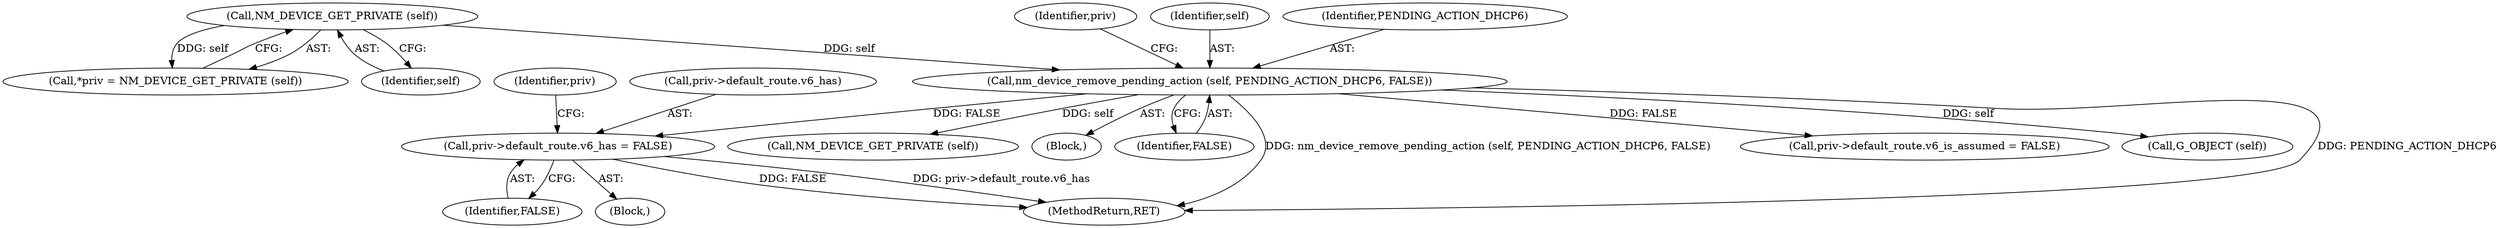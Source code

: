 digraph "0_NetworkManager_d5fc88e573fa58b93034b04d35a2454f5d28cad9@pointer" {
"1006025" [label="(Call,priv->default_route.v6_has = FALSE)"];
"1005929" [label="(Call,nm_device_remove_pending_action (self, PENDING_ACTION_DHCP6, FALSE))"];
"1005883" [label="(Call,NM_DEVICE_GET_PRIVATE (self))"];
"1005935" [label="(Identifier,priv)"];
"1006035" [label="(Identifier,priv)"];
"1005944" [label="(Call,G_OBJECT (self))"];
"1005932" [label="(Identifier,FALSE)"];
"1005929" [label="(Call,nm_device_remove_pending_action (self, PENDING_ACTION_DHCP6, FALSE))"];
"1005951" [label="(Call,NM_DEVICE_GET_PRIVATE (self))"];
"1006025" [label="(Call,priv->default_route.v6_has = FALSE)"];
"1005879" [label="(Block,)"];
"1007368" [label="(MethodReturn,RET)"];
"1005930" [label="(Identifier,self)"];
"1006031" [label="(Identifier,FALSE)"];
"1005931" [label="(Identifier,PENDING_ACTION_DHCP6)"];
"1005884" [label="(Identifier,self)"];
"1005947" [label="(Block,)"];
"1006048" [label="(Call,priv->default_route.v6_is_assumed = FALSE)"];
"1005883" [label="(Call,NM_DEVICE_GET_PRIVATE (self))"];
"1006026" [label="(Call,priv->default_route.v6_has)"];
"1005881" [label="(Call,*priv = NM_DEVICE_GET_PRIVATE (self))"];
"1006025" -> "1005947"  [label="AST: "];
"1006025" -> "1006031"  [label="CFG: "];
"1006026" -> "1006025"  [label="AST: "];
"1006031" -> "1006025"  [label="AST: "];
"1006035" -> "1006025"  [label="CFG: "];
"1006025" -> "1007368"  [label="DDG: priv->default_route.v6_has"];
"1006025" -> "1007368"  [label="DDG: FALSE"];
"1005929" -> "1006025"  [label="DDG: FALSE"];
"1005929" -> "1005879"  [label="AST: "];
"1005929" -> "1005932"  [label="CFG: "];
"1005930" -> "1005929"  [label="AST: "];
"1005931" -> "1005929"  [label="AST: "];
"1005932" -> "1005929"  [label="AST: "];
"1005935" -> "1005929"  [label="CFG: "];
"1005929" -> "1007368"  [label="DDG: nm_device_remove_pending_action (self, PENDING_ACTION_DHCP6, FALSE)"];
"1005929" -> "1007368"  [label="DDG: PENDING_ACTION_DHCP6"];
"1005883" -> "1005929"  [label="DDG: self"];
"1005929" -> "1005944"  [label="DDG: self"];
"1005929" -> "1005951"  [label="DDG: self"];
"1005929" -> "1006048"  [label="DDG: FALSE"];
"1005883" -> "1005881"  [label="AST: "];
"1005883" -> "1005884"  [label="CFG: "];
"1005884" -> "1005883"  [label="AST: "];
"1005881" -> "1005883"  [label="CFG: "];
"1005883" -> "1005881"  [label="DDG: self"];
}
